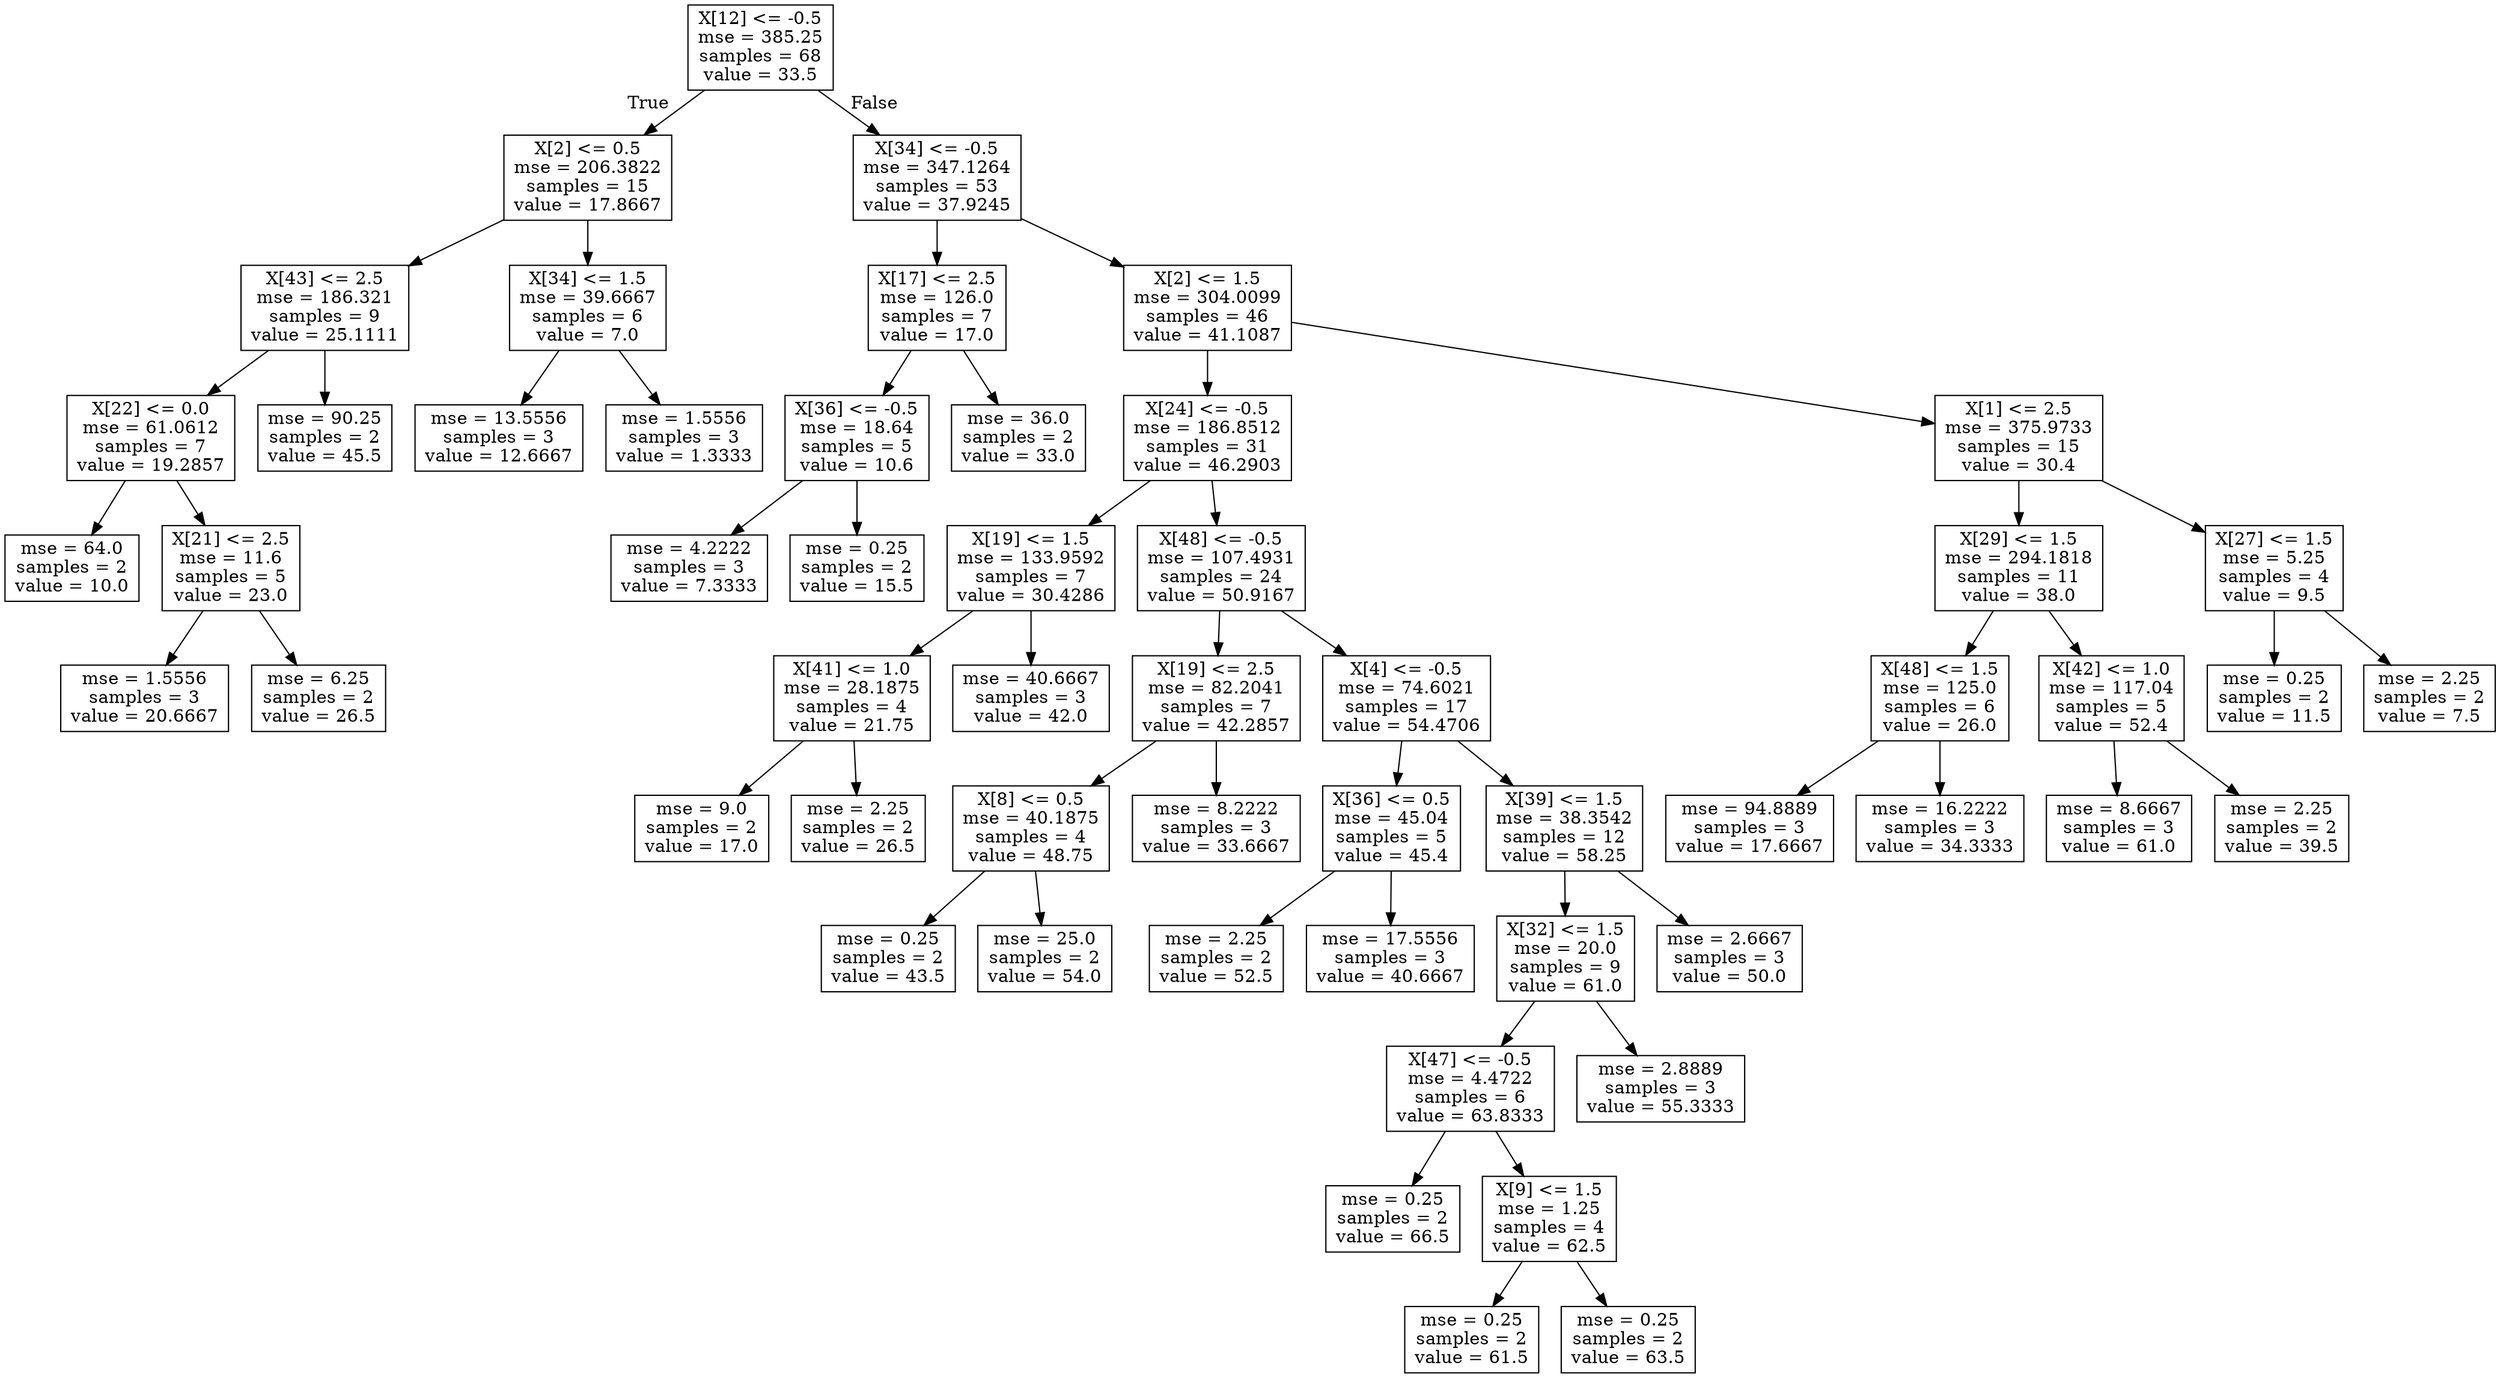 digraph Tree {
node [shape=box] ;
0 [label="X[12] <= -0.5\nmse = 385.25\nsamples = 68\nvalue = 33.5"] ;
1 [label="X[2] <= 0.5\nmse = 206.3822\nsamples = 15\nvalue = 17.8667"] ;
0 -> 1 [labeldistance=2.5, labelangle=45, headlabel="True"] ;
2 [label="X[43] <= 2.5\nmse = 186.321\nsamples = 9\nvalue = 25.1111"] ;
1 -> 2 ;
3 [label="X[22] <= 0.0\nmse = 61.0612\nsamples = 7\nvalue = 19.2857"] ;
2 -> 3 ;
4 [label="mse = 64.0\nsamples = 2\nvalue = 10.0"] ;
3 -> 4 ;
5 [label="X[21] <= 2.5\nmse = 11.6\nsamples = 5\nvalue = 23.0"] ;
3 -> 5 ;
6 [label="mse = 1.5556\nsamples = 3\nvalue = 20.6667"] ;
5 -> 6 ;
7 [label="mse = 6.25\nsamples = 2\nvalue = 26.5"] ;
5 -> 7 ;
8 [label="mse = 90.25\nsamples = 2\nvalue = 45.5"] ;
2 -> 8 ;
9 [label="X[34] <= 1.5\nmse = 39.6667\nsamples = 6\nvalue = 7.0"] ;
1 -> 9 ;
10 [label="mse = 13.5556\nsamples = 3\nvalue = 12.6667"] ;
9 -> 10 ;
11 [label="mse = 1.5556\nsamples = 3\nvalue = 1.3333"] ;
9 -> 11 ;
12 [label="X[34] <= -0.5\nmse = 347.1264\nsamples = 53\nvalue = 37.9245"] ;
0 -> 12 [labeldistance=2.5, labelangle=-45, headlabel="False"] ;
13 [label="X[17] <= 2.5\nmse = 126.0\nsamples = 7\nvalue = 17.0"] ;
12 -> 13 ;
14 [label="X[36] <= -0.5\nmse = 18.64\nsamples = 5\nvalue = 10.6"] ;
13 -> 14 ;
15 [label="mse = 4.2222\nsamples = 3\nvalue = 7.3333"] ;
14 -> 15 ;
16 [label="mse = 0.25\nsamples = 2\nvalue = 15.5"] ;
14 -> 16 ;
17 [label="mse = 36.0\nsamples = 2\nvalue = 33.0"] ;
13 -> 17 ;
18 [label="X[2] <= 1.5\nmse = 304.0099\nsamples = 46\nvalue = 41.1087"] ;
12 -> 18 ;
19 [label="X[24] <= -0.5\nmse = 186.8512\nsamples = 31\nvalue = 46.2903"] ;
18 -> 19 ;
20 [label="X[19] <= 1.5\nmse = 133.9592\nsamples = 7\nvalue = 30.4286"] ;
19 -> 20 ;
21 [label="X[41] <= 1.0\nmse = 28.1875\nsamples = 4\nvalue = 21.75"] ;
20 -> 21 ;
22 [label="mse = 9.0\nsamples = 2\nvalue = 17.0"] ;
21 -> 22 ;
23 [label="mse = 2.25\nsamples = 2\nvalue = 26.5"] ;
21 -> 23 ;
24 [label="mse = 40.6667\nsamples = 3\nvalue = 42.0"] ;
20 -> 24 ;
25 [label="X[48] <= -0.5\nmse = 107.4931\nsamples = 24\nvalue = 50.9167"] ;
19 -> 25 ;
26 [label="X[19] <= 2.5\nmse = 82.2041\nsamples = 7\nvalue = 42.2857"] ;
25 -> 26 ;
27 [label="X[8] <= 0.5\nmse = 40.1875\nsamples = 4\nvalue = 48.75"] ;
26 -> 27 ;
28 [label="mse = 0.25\nsamples = 2\nvalue = 43.5"] ;
27 -> 28 ;
29 [label="mse = 25.0\nsamples = 2\nvalue = 54.0"] ;
27 -> 29 ;
30 [label="mse = 8.2222\nsamples = 3\nvalue = 33.6667"] ;
26 -> 30 ;
31 [label="X[4] <= -0.5\nmse = 74.6021\nsamples = 17\nvalue = 54.4706"] ;
25 -> 31 ;
32 [label="X[36] <= 0.5\nmse = 45.04\nsamples = 5\nvalue = 45.4"] ;
31 -> 32 ;
33 [label="mse = 2.25\nsamples = 2\nvalue = 52.5"] ;
32 -> 33 ;
34 [label="mse = 17.5556\nsamples = 3\nvalue = 40.6667"] ;
32 -> 34 ;
35 [label="X[39] <= 1.5\nmse = 38.3542\nsamples = 12\nvalue = 58.25"] ;
31 -> 35 ;
36 [label="X[32] <= 1.5\nmse = 20.0\nsamples = 9\nvalue = 61.0"] ;
35 -> 36 ;
37 [label="X[47] <= -0.5\nmse = 4.4722\nsamples = 6\nvalue = 63.8333"] ;
36 -> 37 ;
38 [label="mse = 0.25\nsamples = 2\nvalue = 66.5"] ;
37 -> 38 ;
39 [label="X[9] <= 1.5\nmse = 1.25\nsamples = 4\nvalue = 62.5"] ;
37 -> 39 ;
40 [label="mse = 0.25\nsamples = 2\nvalue = 61.5"] ;
39 -> 40 ;
41 [label="mse = 0.25\nsamples = 2\nvalue = 63.5"] ;
39 -> 41 ;
42 [label="mse = 2.8889\nsamples = 3\nvalue = 55.3333"] ;
36 -> 42 ;
43 [label="mse = 2.6667\nsamples = 3\nvalue = 50.0"] ;
35 -> 43 ;
44 [label="X[1] <= 2.5\nmse = 375.9733\nsamples = 15\nvalue = 30.4"] ;
18 -> 44 ;
45 [label="X[29] <= 1.5\nmse = 294.1818\nsamples = 11\nvalue = 38.0"] ;
44 -> 45 ;
46 [label="X[48] <= 1.5\nmse = 125.0\nsamples = 6\nvalue = 26.0"] ;
45 -> 46 ;
47 [label="mse = 94.8889\nsamples = 3\nvalue = 17.6667"] ;
46 -> 47 ;
48 [label="mse = 16.2222\nsamples = 3\nvalue = 34.3333"] ;
46 -> 48 ;
49 [label="X[42] <= 1.0\nmse = 117.04\nsamples = 5\nvalue = 52.4"] ;
45 -> 49 ;
50 [label="mse = 8.6667\nsamples = 3\nvalue = 61.0"] ;
49 -> 50 ;
51 [label="mse = 2.25\nsamples = 2\nvalue = 39.5"] ;
49 -> 51 ;
52 [label="X[27] <= 1.5\nmse = 5.25\nsamples = 4\nvalue = 9.5"] ;
44 -> 52 ;
53 [label="mse = 0.25\nsamples = 2\nvalue = 11.5"] ;
52 -> 53 ;
54 [label="mse = 2.25\nsamples = 2\nvalue = 7.5"] ;
52 -> 54 ;
}